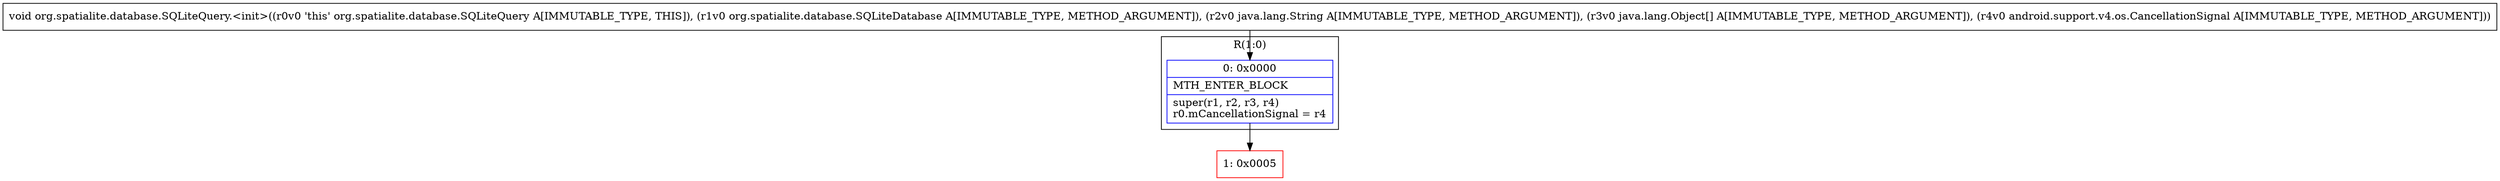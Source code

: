 digraph "CFG fororg.spatialite.database.SQLiteQuery.\<init\>(Lorg\/spatialite\/database\/SQLiteDatabase;Ljava\/lang\/String;[Ljava\/lang\/Object;Landroid\/support\/v4\/os\/CancellationSignal;)V" {
subgraph cluster_Region_2045146302 {
label = "R(1:0)";
node [shape=record,color=blue];
Node_0 [shape=record,label="{0\:\ 0x0000|MTH_ENTER_BLOCK\l|super(r1, r2, r3, r4)\lr0.mCancellationSignal = r4\l}"];
}
Node_1 [shape=record,color=red,label="{1\:\ 0x0005}"];
MethodNode[shape=record,label="{void org.spatialite.database.SQLiteQuery.\<init\>((r0v0 'this' org.spatialite.database.SQLiteQuery A[IMMUTABLE_TYPE, THIS]), (r1v0 org.spatialite.database.SQLiteDatabase A[IMMUTABLE_TYPE, METHOD_ARGUMENT]), (r2v0 java.lang.String A[IMMUTABLE_TYPE, METHOD_ARGUMENT]), (r3v0 java.lang.Object[] A[IMMUTABLE_TYPE, METHOD_ARGUMENT]), (r4v0 android.support.v4.os.CancellationSignal A[IMMUTABLE_TYPE, METHOD_ARGUMENT])) }"];
MethodNode -> Node_0;
Node_0 -> Node_1;
}

